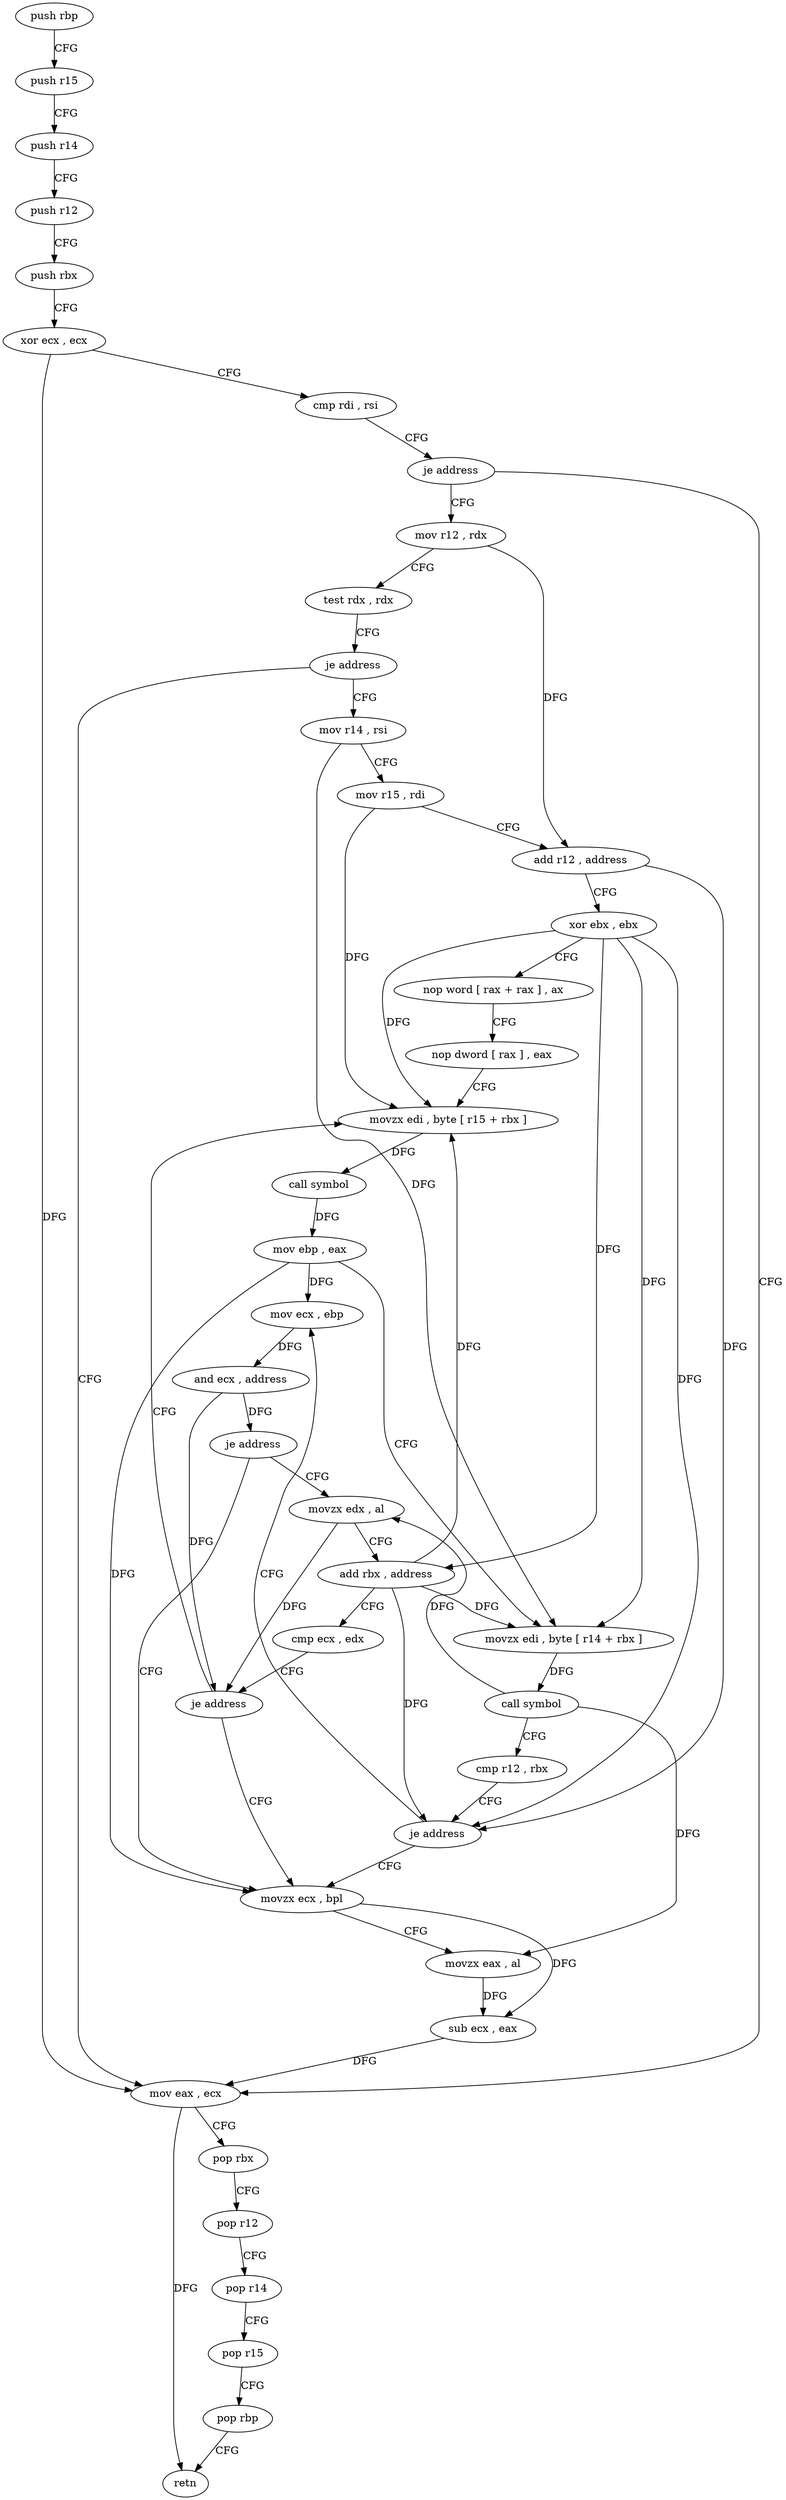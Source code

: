 digraph "func" {
"4234384" [label = "push rbp" ]
"4234385" [label = "push r15" ]
"4234387" [label = "push r14" ]
"4234389" [label = "push r12" ]
"4234391" [label = "push rbx" ]
"4234392" [label = "xor ecx , ecx" ]
"4234394" [label = "cmp rdi , rsi" ]
"4234397" [label = "je address" ]
"4234489" [label = "mov eax , ecx" ]
"4234399" [label = "mov r12 , rdx" ]
"4234491" [label = "pop rbx" ]
"4234492" [label = "pop r12" ]
"4234494" [label = "pop r14" ]
"4234496" [label = "pop r15" ]
"4234498" [label = "pop rbp" ]
"4234499" [label = "retn" ]
"4234402" [label = "test rdx , rdx" ]
"4234405" [label = "je address" ]
"4234407" [label = "mov r14 , rsi" ]
"4234410" [label = "mov r15 , rdi" ]
"4234413" [label = "add r12 , address" ]
"4234417" [label = "xor ebx , ebx" ]
"4234419" [label = "nop word [ rax + rax ] , ax" ]
"4234429" [label = "nop dword [ rax ] , eax" ]
"4234432" [label = "movzx edi , byte [ r15 + rbx ]" ]
"4234480" [label = "movzx ecx , bpl" ]
"4234484" [label = "movzx eax , al" ]
"4234487" [label = "sub ecx , eax" ]
"4234459" [label = "mov ecx , ebp" ]
"4234461" [label = "and ecx , address" ]
"4234467" [label = "je address" ]
"4234469" [label = "movzx edx , al" ]
"4234472" [label = "add rbx , address" ]
"4234476" [label = "cmp ecx , edx" ]
"4234478" [label = "je address" ]
"4234437" [label = "call symbol" ]
"4234442" [label = "mov ebp , eax" ]
"4234444" [label = "movzx edi , byte [ r14 + rbx ]" ]
"4234449" [label = "call symbol" ]
"4234454" [label = "cmp r12 , rbx" ]
"4234457" [label = "je address" ]
"4234384" -> "4234385" [ label = "CFG" ]
"4234385" -> "4234387" [ label = "CFG" ]
"4234387" -> "4234389" [ label = "CFG" ]
"4234389" -> "4234391" [ label = "CFG" ]
"4234391" -> "4234392" [ label = "CFG" ]
"4234392" -> "4234394" [ label = "CFG" ]
"4234392" -> "4234489" [ label = "DFG" ]
"4234394" -> "4234397" [ label = "CFG" ]
"4234397" -> "4234489" [ label = "CFG" ]
"4234397" -> "4234399" [ label = "CFG" ]
"4234489" -> "4234491" [ label = "CFG" ]
"4234489" -> "4234499" [ label = "DFG" ]
"4234399" -> "4234402" [ label = "CFG" ]
"4234399" -> "4234413" [ label = "DFG" ]
"4234491" -> "4234492" [ label = "CFG" ]
"4234492" -> "4234494" [ label = "CFG" ]
"4234494" -> "4234496" [ label = "CFG" ]
"4234496" -> "4234498" [ label = "CFG" ]
"4234498" -> "4234499" [ label = "CFG" ]
"4234402" -> "4234405" [ label = "CFG" ]
"4234405" -> "4234489" [ label = "CFG" ]
"4234405" -> "4234407" [ label = "CFG" ]
"4234407" -> "4234410" [ label = "CFG" ]
"4234407" -> "4234444" [ label = "DFG" ]
"4234410" -> "4234413" [ label = "CFG" ]
"4234410" -> "4234432" [ label = "DFG" ]
"4234413" -> "4234417" [ label = "CFG" ]
"4234413" -> "4234457" [ label = "DFG" ]
"4234417" -> "4234419" [ label = "CFG" ]
"4234417" -> "4234432" [ label = "DFG" ]
"4234417" -> "4234444" [ label = "DFG" ]
"4234417" -> "4234457" [ label = "DFG" ]
"4234417" -> "4234472" [ label = "DFG" ]
"4234419" -> "4234429" [ label = "CFG" ]
"4234429" -> "4234432" [ label = "CFG" ]
"4234432" -> "4234437" [ label = "DFG" ]
"4234480" -> "4234484" [ label = "CFG" ]
"4234480" -> "4234487" [ label = "DFG" ]
"4234484" -> "4234487" [ label = "DFG" ]
"4234487" -> "4234489" [ label = "DFG" ]
"4234459" -> "4234461" [ label = "DFG" ]
"4234461" -> "4234467" [ label = "DFG" ]
"4234461" -> "4234478" [ label = "DFG" ]
"4234467" -> "4234480" [ label = "CFG" ]
"4234467" -> "4234469" [ label = "CFG" ]
"4234469" -> "4234472" [ label = "CFG" ]
"4234469" -> "4234478" [ label = "DFG" ]
"4234472" -> "4234476" [ label = "CFG" ]
"4234472" -> "4234432" [ label = "DFG" ]
"4234472" -> "4234444" [ label = "DFG" ]
"4234472" -> "4234457" [ label = "DFG" ]
"4234476" -> "4234478" [ label = "CFG" ]
"4234478" -> "4234432" [ label = "CFG" ]
"4234478" -> "4234480" [ label = "CFG" ]
"4234437" -> "4234442" [ label = "DFG" ]
"4234442" -> "4234444" [ label = "CFG" ]
"4234442" -> "4234480" [ label = "DFG" ]
"4234442" -> "4234459" [ label = "DFG" ]
"4234444" -> "4234449" [ label = "DFG" ]
"4234449" -> "4234454" [ label = "CFG" ]
"4234449" -> "4234484" [ label = "DFG" ]
"4234449" -> "4234469" [ label = "DFG" ]
"4234454" -> "4234457" [ label = "CFG" ]
"4234457" -> "4234480" [ label = "CFG" ]
"4234457" -> "4234459" [ label = "CFG" ]
}
